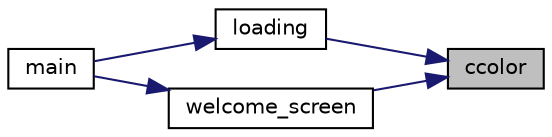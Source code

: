 digraph "ccolor"
{
 // LATEX_PDF_SIZE
  edge [fontname="Helvetica",fontsize="10",labelfontname="Helvetica",labelfontsize="10"];
  node [fontname="Helvetica",fontsize="10",shape=record];
  rankdir="RL";
  Node1 [label="ccolor",height=0.2,width=0.4,color="black", fillcolor="grey75", style="filled", fontcolor="black",tooltip=" "];
  Node1 -> Node2 [dir="back",color="midnightblue",fontsize="10",style="solid"];
  Node2 [label="loading",height=0.2,width=0.4,color="black", fillcolor="white", style="filled",URL="$ui__design_8c.html#ae7c1bbe56322f641e8f3b34e72c5b5f5",tooltip=" "];
  Node2 -> Node3 [dir="back",color="midnightblue",fontsize="10",style="solid"];
  Node3 [label="main",height=0.2,width=0.4,color="black", fillcolor="white", style="filled",URL="$main_8c.html#a0ddf1224851353fc92bfbff6f499fa97",tooltip=" "];
  Node1 -> Node4 [dir="back",color="midnightblue",fontsize="10",style="solid"];
  Node4 [label="welcome_screen",height=0.2,width=0.4,color="black", fillcolor="white", style="filled",URL="$ui__design_8c.html#aa83f3a0c876012b8c217c721f9c7dac3",tooltip=" "];
  Node4 -> Node3 [dir="back",color="midnightblue",fontsize="10",style="solid"];
}
